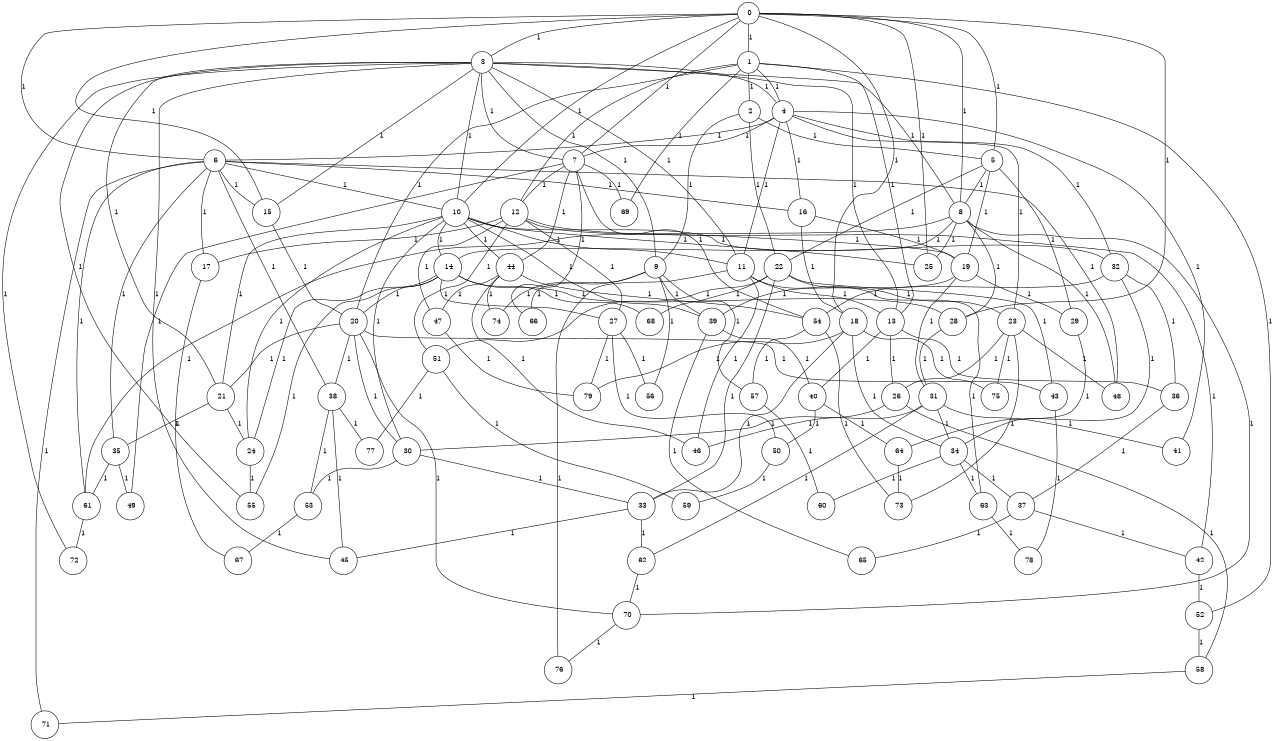 graph G {
size="8.5,11;"
ratio = "expand;"
fixedsize="true;"
overlap="scale;"
node[shape=circle,width=.12,hight=.12,fontsize=12]
edge[fontsize=12]

0[label=" 0" color=black, pos="1.7462318,0.16147481!"];
1[label=" 1" color=black, pos="1.9198989,2.3923858!"];
2[label=" 2" color=black, pos="1.3544961,1.3647129!"];
3[label=" 3" color=black, pos="1.8102386,1.6305962!"];
4[label=" 4" color=black, pos="0.34903085,1.6536997!"];
5[label=" 5" color=black, pos="0.34522078,1.0127572!"];
6[label=" 6" color=black, pos="2.1478553,2.1712068!"];
7[label=" 7" color=black, pos="1.1707625,2.2282382!"];
8[label=" 8" color=black, pos="0.76887664,2.5253178!"];
9[label=" 9" color=black, pos="0.48805249,2.5904075!"];
10[label=" 10" color=black, pos="1.0744064,0.39566152!"];
11[label=" 11" color=black, pos="0.56436379,1.1018653!"];
12[label=" 12" color=black, pos="1.3066183,0.28030012!"];
13[label=" 13" color=black, pos="2.2796976,2.0915376!"];
14[label=" 14" color=black, pos="0.34864551,0.70442923!"];
15[label=" 15" color=black, pos="1.7730099,1.4364024!"];
16[label=" 16" color=black, pos="0.32238034,1.2306622!"];
17[label=" 17" color=black, pos="2.8794239,2.6529814!"];
18[label=" 18" color=black, pos="0.77619007,0.83847529!"];
19[label=" 19" color=black, pos="2.0749006,1.2539485!"];
20[label=" 20" color=black, pos="0.69590567,0.033358044!"];
21[label=" 21" color=black, pos="2.8273059,2.4031562!"];
22[label=" 22" color=black, pos="0.38764002,2.6953595!"];
23[label=" 23" color=black, pos="0.040252855,1.7025365!"];
24[label=" 24" color=black, pos="0.093482093,0.17306602!"];
25[label=" 25" color=black, pos="1.7542683,2.9267362!"];
26[label=" 26" color=black, pos="1.8746904,0.87101227!"];
27[label=" 27" color=black, pos="0.70555212,1.33111!"];
28[label=" 28" color=black, pos="2.6592094,0.37706111!"];
29[label=" 29" color=black, pos="0.48936367,2.6624668!"];
30[label=" 30" color=black, pos="2.8878028,2.0376536!"];
31[label=" 31" color=black, pos="0.48958813,1.2906889!"];
32[label=" 32" color=black, pos="2.6733888,2.5559762!"];
33[label=" 33" color=black, pos="1.2898024,2.9581156!"];
34[label=" 34" color=black, pos="2.2479239,2.1140838!"];
35[label=" 35" color=black, pos="2.9540886,0.35493378!"];
36[label=" 36" color=black, pos="2.8096618,2.0998133!"];
37[label=" 37" color=black, pos="1.5122122,2.1760292!"];
38[label=" 38" color=black, pos="1.1201064,1.3280707!"];
39[label=" 39" color=black, pos="1.953873,1.1927647!"];
40[label=" 40" color=black, pos="0.082514501,1.054919!"];
41[label=" 41" color=black, pos="2.2314533,2.5368096!"];
42[label=" 42" color=black, pos="0.84216253,2.4328531!"];
43[label=" 43" color=black, pos="2.0960872,2.4095492!"];
44[label=" 44" color=black, pos="2.5197818,0.20477456!"];
45[label=" 45" color=black, pos="1.2716426,1.4320091!"];
46[label=" 46" color=black, pos="2.5944866,0.001443502!"];
47[label=" 47" color=black, pos="1.3788394,0.17562148!"];
48[label=" 48" color=black, pos="1.9429491,1.8336708!"];
49[label=" 49" color=black, pos="2.2435752,0.65377949!"];
50[label=" 50" color=black, pos="1.0213738,1.8819889!"];
51[label=" 51" color=black, pos="0.8744195,0.023210044!"];
52[label=" 52" color=black, pos="1.8009006,0.4261953!"];
53[label=" 53" color=black, pos="0.60878837,0.46429228!"];
54[label=" 54" color=black, pos="1.6182842,2.7516346!"];
55[label=" 55" color=black, pos="0.659944,1.4584775!"];
56[label=" 56" color=black, pos="0.1577966,0.77729546!"];
57[label=" 57" color=black, pos="1.6626287,0.48710949!"];
58[label=" 58" color=black, pos="0.51770755,1.8014635!"];
59[label=" 59" color=black, pos="2.6606365,1.7863283!"];
60[label=" 60" color=black, pos="0.05265812,1.5340803!"];
61[label=" 61" color=black, pos="2.070728,2.8647215!"];
62[label=" 62" color=black, pos="0.46410841,2.6861358!"];
63[label=" 63" color=black, pos="1.5436121,0.72694551!"];
64[label=" 64" color=black, pos="1.4367617,1.1027805!"];
65[label=" 65" color=black, pos="1.9353159,0.78339285!"];
66[label=" 66" color=black, pos="0.95898837,0.84515049!"];
67[label=" 67" color=black, pos="0.40952983,2.0811619!"];
68[label=" 68" color=black, pos="1.8440024,0.12363445!"];
69[label=" 69" color=black, pos="0.61361487,1.6037427!"];
70[label=" 70" color=black, pos="1.604712,0.20177569!"];
71[label=" 71" color=black, pos="2.4344919,0.84973287!"];
72[label=" 72" color=black, pos="2.4329622,2.9706439!"];
73[label=" 73" color=black, pos="1.5424034,1.8213015!"];
74[label=" 74" color=black, pos="1.3388931,0.12101659!"];
75[label=" 75" color=black, pos="1.2979308,1.2106109!"];
76[label=" 76" color=black, pos="2.8174207,2.0566637!"];
77[label=" 77" color=black, pos="0.32260124,1.5087589!"];
78[label=" 78" color=black, pos="1.9502849,1.0756374!"];
79[label=" 79" color=black, pos="0.63925578,1.2560303!"];
0--1[label="1"]
0--3[label="1"]
0--5[label="1"]
0--6[label="1"]
0--7[label="1"]
0--8[label="1"]
0--10[label="1"]
0--15[label="1"]
0--18[label="1"]
0--25[label="1"]
0--28[label="1"]
1--2[label="1"]
1--4[label="1"]
1--12[label="1"]
1--13[label="1"]
1--20[label="1"]
1--52[label="1"]
1--69[label="1"]
2--5[label="1"]
2--9[label="1"]
2--22[label="1"]
3--4[label="1"]
3--7[label="1"]
3--8[label="1"]
3--9[label="1"]
3--10[label="1"]
3--11[label="1"]
3--13[label="1"]
3--15[label="1"]
3--21[label="1"]
3--45[label="1"]
3--55[label="1"]
3--72[label="1"]
4--6[label="1"]
4--7[label="1"]
4--11[label="1"]
4--16[label="1"]
4--23[label="1"]
4--32[label="1"]
4--41[label="1"]
5--8[label="1"]
5--19[label="1"]
5--22[label="1"]
5--29[label="1"]
6--10[label="1"]
6--15[label="1"]
6--16[label="1"]
6--17[label="1"]
6--35[label="1"]
6--38[label="1"]
6--48[label="1"]
6--61[label="1"]
6--71[label="1"]
7--12[label="1"]
7--44[label="1"]
7--49[label="1"]
7--54[label="1"]
7--66[label="1"]
7--69[label="1"]
8--14[label="1"]
8--25[label="1"]
8--28[label="1"]
8--48[label="1"]
8--61[label="1"]
8--70[label="1"]
9--39[label="1"]
9--56[label="1"]
9--57[label="1"]
9--66[label="1"]
9--74[label="1"]
10--11[label="1"]
10--14[label="1"]
10--21[label="1"]
10--24[label="1"]
10--25[label="1"]
10--30[label="1"]
10--32[label="1"]
10--39[label="1"]
10--44[label="1"]
11--13[label="1"]
11--46[label="1"]
11--63[label="1"]
11--76[label="1"]
12--17[label="1"]
12--19[label="1"]
12--27[label="1"]
12--42[label="1"]
12--47[label="1"]
12--51[label="1"]
13--26[label="1"]
13--36[label="1"]
13--40[label="1"]
14--20[label="1"]
14--24[label="1"]
14--27[label="1"]
14--28[label="1"]
14--55[label="1"]
14--68[label="1"]
15--20[label="1"]
16--18[label="1"]
16--19[label="1"]
17--67[label="1"]
18--33[label="1"]
18--34[label="1"]
18--75[label="1"]
18--79[label="1"]
19--29[label="1"]
19--31[label="1"]
19--39[label="1"]
20--21[label="1"]
20--30[label="1"]
20--38[label="1"]
20--43[label="1"]
20--70[label="1"]
21--24[label="1"]
21--35[label="1"]
22--23[label="1"]
22--33[label="1"]
22--43[label="1"]
22--51[label="1"]
22--68[label="1"]
23--26[label="1"]
23--48[label="1"]
23--73[label="1"]
23--75[label="1"]
24--55[label="1"]
26--30[label="1"]
26--58[label="1"]
27--50[label="1"]
27--56[label="1"]
27--79[label="1"]
28--31[label="1"]
29--64[label="1"]
30--33[label="1"]
30--53[label="1"]
31--34[label="1"]
31--41[label="1"]
31--46[label="1"]
31--62[label="1"]
32--34[label="1"]
32--36[label="1"]
32--54[label="1"]
33--45[label="1"]
33--62[label="1"]
34--37[label="1"]
34--60[label="1"]
34--63[label="1"]
35--49[label="1"]
35--61[label="1"]
36--37[label="1"]
37--42[label="1"]
37--65[label="1"]
38--45[label="1"]
38--53[label="1"]
38--77[label="1"]
39--40[label="1"]
39--65[label="1"]
40--50[label="1"]
40--64[label="1"]
42--52[label="1"]
43--78[label="1"]
44--46[label="1"]
44--47[label="1"]
44--54[label="1"]
44--74[label="1"]
47--79[label="1"]
50--59[label="1"]
51--59[label="1"]
51--77[label="1"]
52--58[label="1"]
53--67[label="1"]
54--57[label="1"]
54--73[label="1"]
57--60[label="1"]
58--71[label="1"]
61--72[label="1"]
62--70[label="1"]
63--78[label="1"]
64--73[label="1"]
70--76[label="1"]

}

